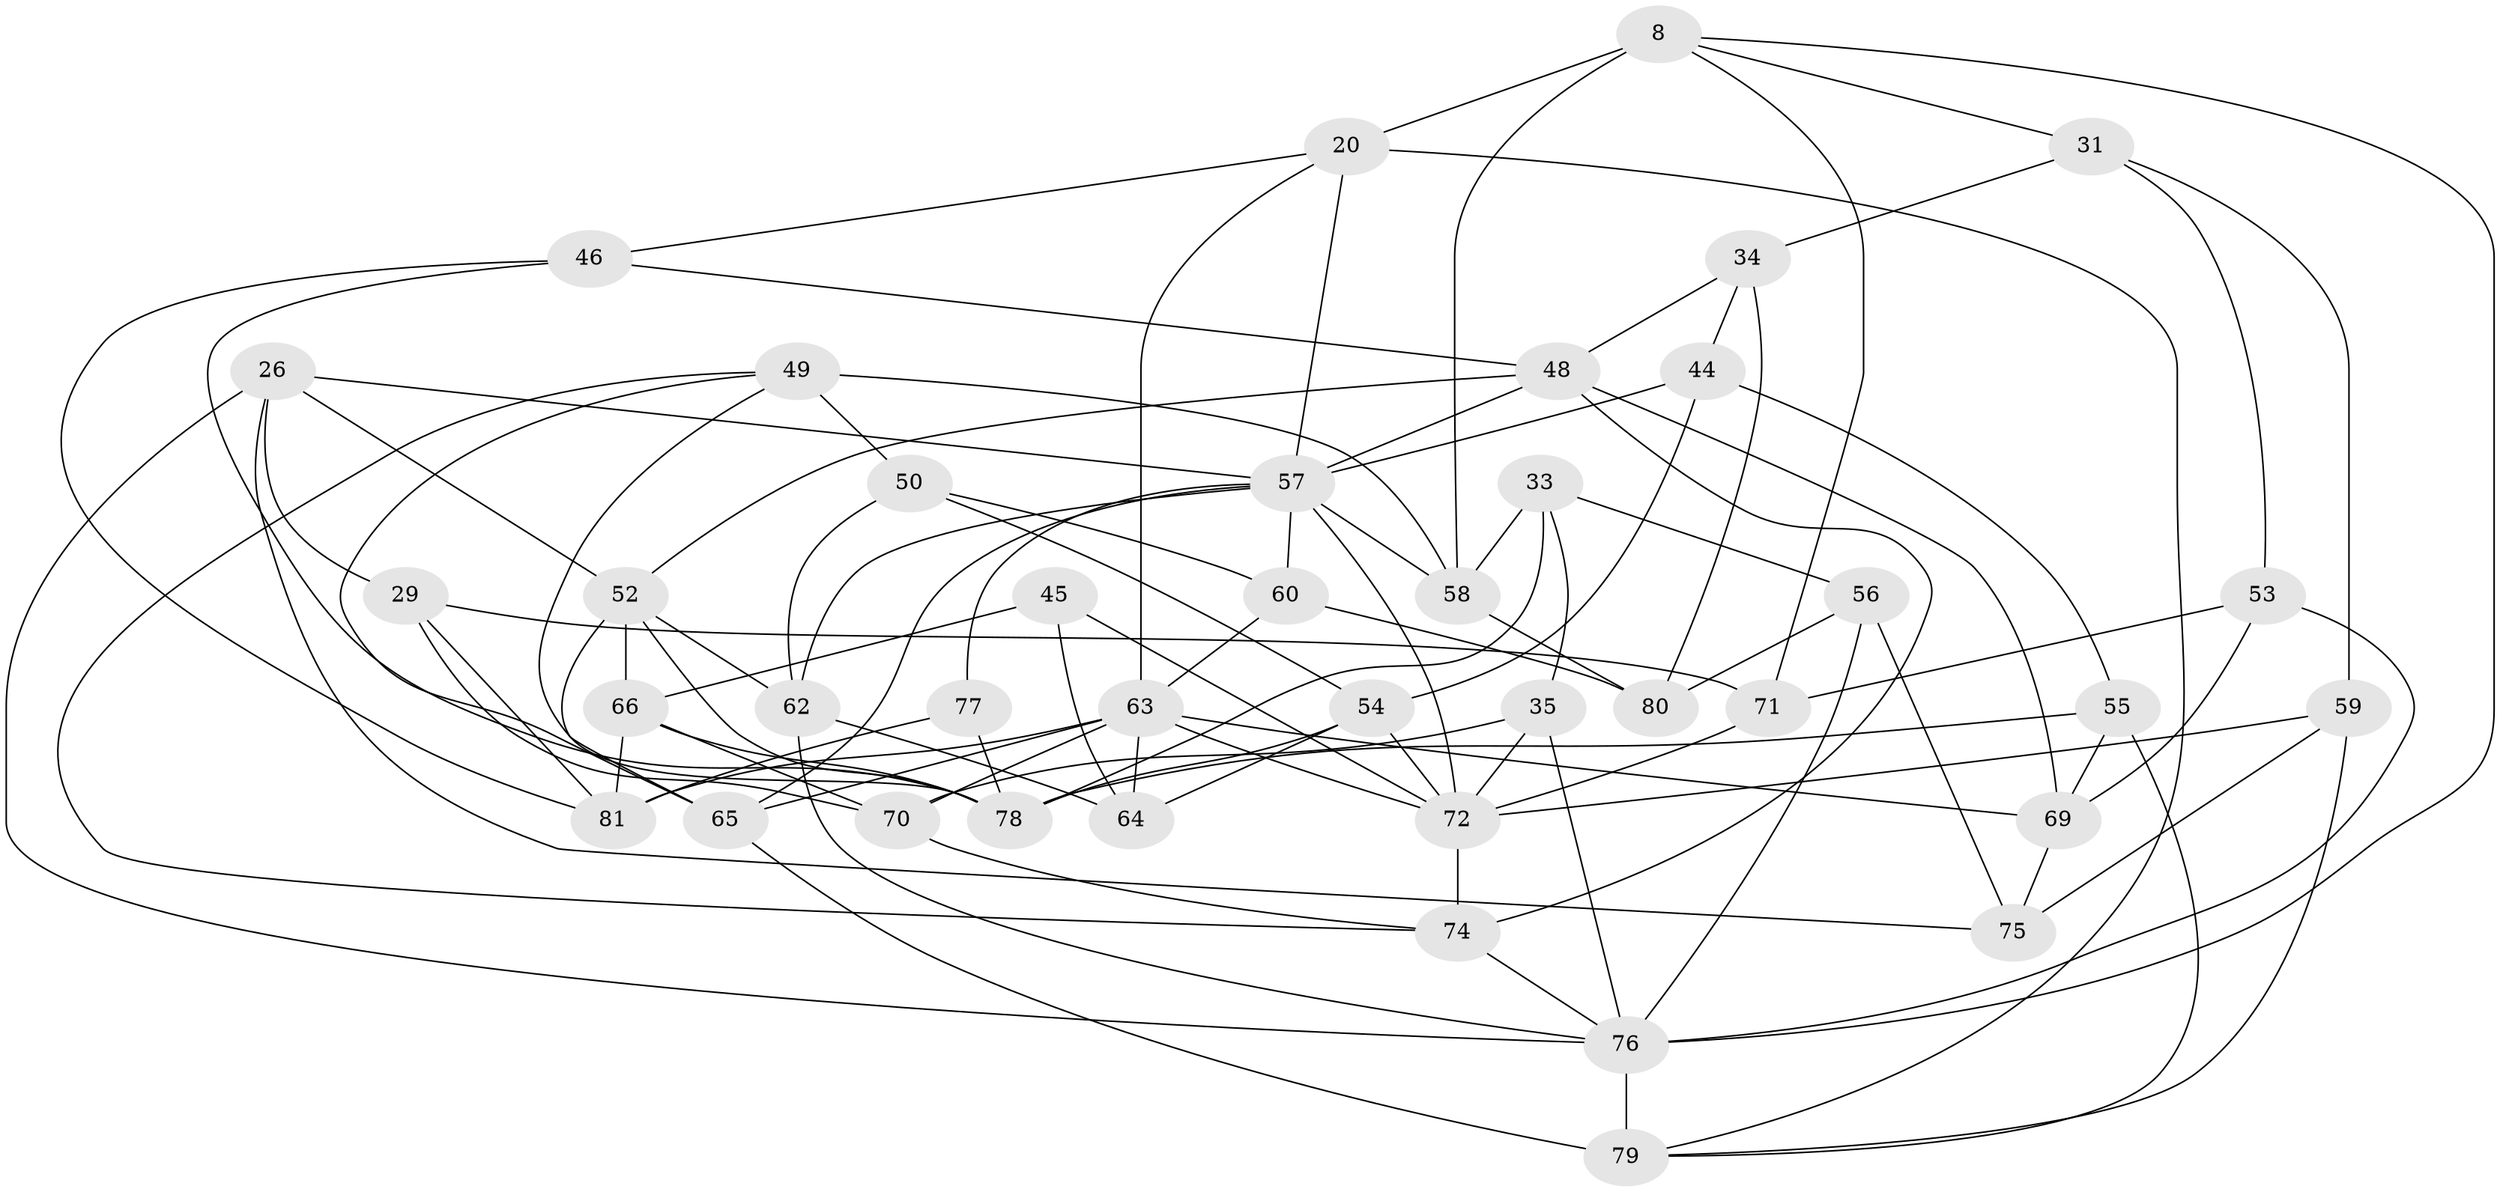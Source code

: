 // original degree distribution, {4: 1.0}
// Generated by graph-tools (version 1.1) at 2025/56/03/09/25 04:56:38]
// undirected, 40 vertices, 99 edges
graph export_dot {
graph [start="1"]
  node [color=gray90,style=filled];
  8 [super="+7"];
  20 [super="+17"];
  26 [super="+5"];
  29;
  31;
  33;
  34;
  35;
  44;
  45;
  46;
  48 [super="+1+6"];
  49 [super="+27"];
  50;
  52 [super="+47"];
  53;
  54 [super="+39"];
  55;
  56;
  57 [super="+16+18+21+38+43"];
  58 [super="+41"];
  59;
  60;
  62 [super="+23"];
  63 [super="+36"];
  64 [super="+28"];
  65 [super="+3+9+10"];
  66 [super="+2+22"];
  69 [super="+37"];
  70 [super="+42"];
  71;
  72 [super="+12+15+51"];
  74 [super="+73"];
  75;
  76 [super="+19+24+68"];
  77 [super="+61"];
  78 [super="+32"];
  79 [super="+40+25"];
  80;
  81 [super="+67"];
  8 -- 71;
  8 -- 20 [weight=2];
  8 -- 31;
  8 -- 76;
  8 -- 58;
  20 -- 63;
  20 -- 57;
  20 -- 46;
  20 -- 79;
  26 -- 29;
  26 -- 76;
  26 -- 57;
  26 -- 75;
  26 -- 52 [weight=2];
  29 -- 71;
  29 -- 70;
  29 -- 81;
  31 -- 34;
  31 -- 59;
  31 -- 53;
  33 -- 58;
  33 -- 35;
  33 -- 56;
  33 -- 78;
  34 -- 80;
  34 -- 44;
  34 -- 48;
  35 -- 70;
  35 -- 76;
  35 -- 72;
  44 -- 54;
  44 -- 55;
  44 -- 57;
  45 -- 72;
  45 -- 64 [weight=2];
  45 -- 66;
  46 -- 48;
  46 -- 78;
  46 -- 81;
  48 -- 52;
  48 -- 69 [weight=2];
  48 -- 74;
  48 -- 57 [weight=2];
  49 -- 58 [weight=2];
  49 -- 65;
  49 -- 78;
  49 -- 50;
  49 -- 74;
  50 -- 54;
  50 -- 60;
  50 -- 62;
  52 -- 66 [weight=2];
  52 -- 65 [weight=3];
  52 -- 62;
  52 -- 78;
  53 -- 71;
  53 -- 69;
  53 -- 76;
  54 -- 64 [weight=2];
  54 -- 78;
  54 -- 72;
  55 -- 78;
  55 -- 79;
  55 -- 69;
  56 -- 76;
  56 -- 80;
  56 -- 75;
  57 -- 58;
  57 -- 65 [weight=2];
  57 -- 72 [weight=2];
  57 -- 77 [weight=2];
  57 -- 62;
  57 -- 60;
  58 -- 80;
  59 -- 75;
  59 -- 79;
  59 -- 72;
  60 -- 80;
  60 -- 63;
  62 -- 64;
  62 -- 76 [weight=2];
  63 -- 81;
  63 -- 69;
  63 -- 64;
  63 -- 65;
  63 -- 70;
  63 -- 72;
  65 -- 79 [weight=3];
  66 -- 78 [weight=2];
  66 -- 81;
  66 -- 70 [weight=2];
  69 -- 75;
  70 -- 74;
  71 -- 72;
  72 -- 74 [weight=2];
  74 -- 76;
  76 -- 79 [weight=2];
  77 -- 81 [weight=2];
  77 -- 78 [weight=2];
}
